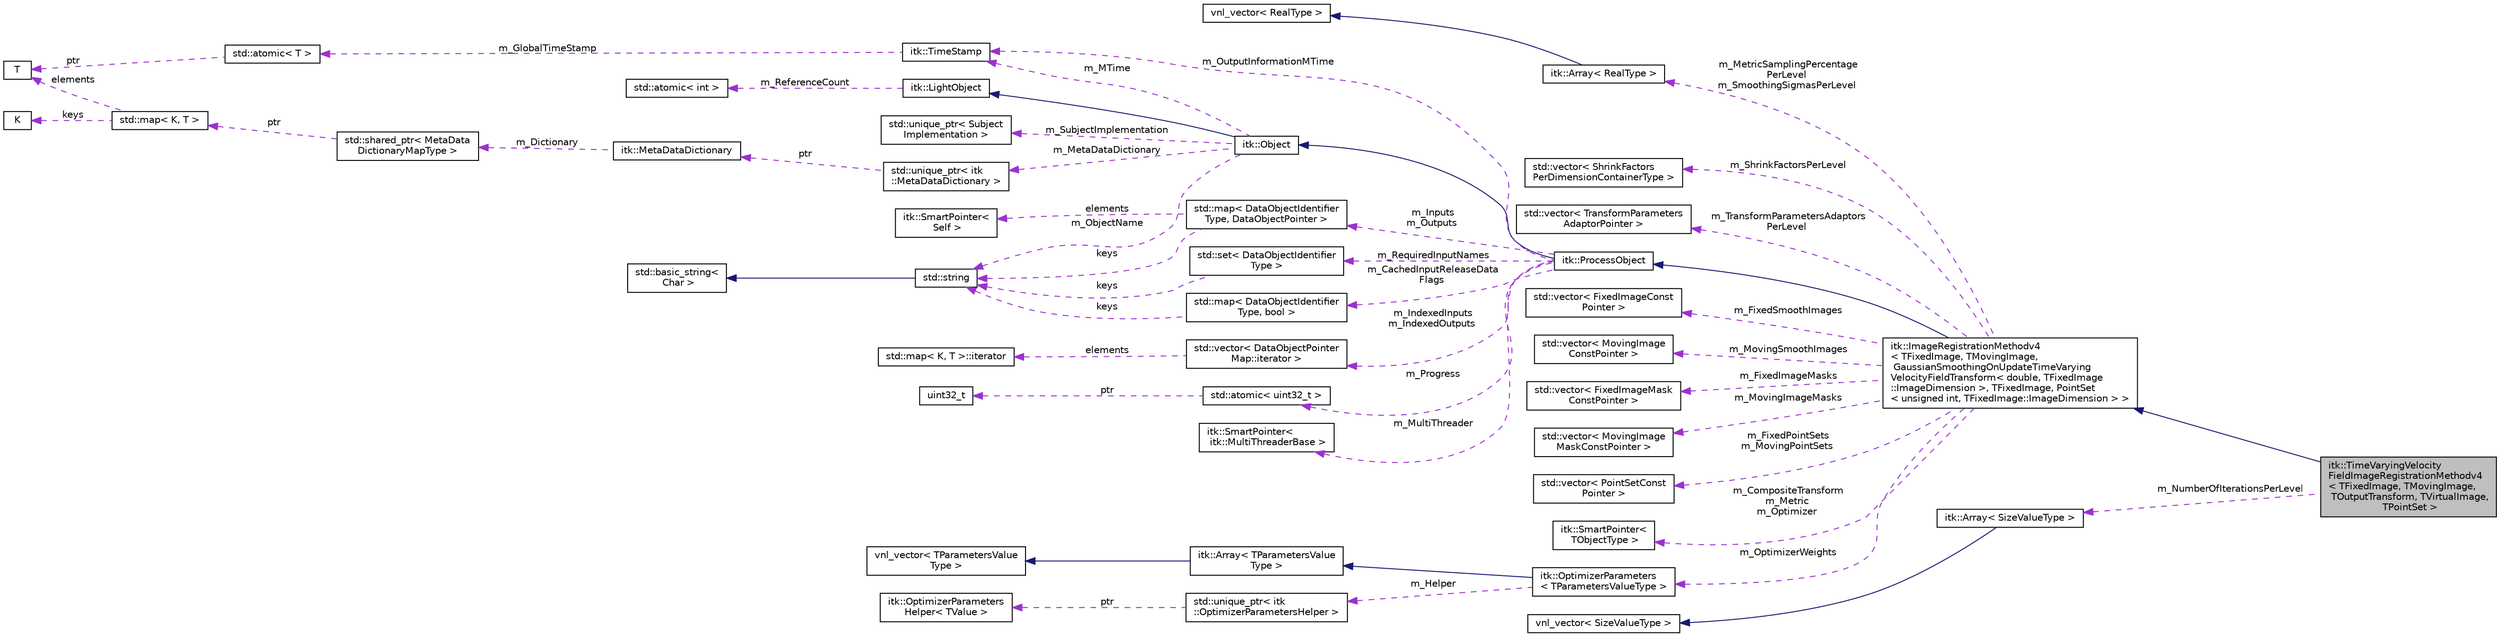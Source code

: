 digraph "itk::TimeVaryingVelocityFieldImageRegistrationMethodv4&lt; TFixedImage, TMovingImage, TOutputTransform, TVirtualImage, TPointSet &gt;"
{
 // LATEX_PDF_SIZE
  edge [fontname="Helvetica",fontsize="10",labelfontname="Helvetica",labelfontsize="10"];
  node [fontname="Helvetica",fontsize="10",shape=record];
  rankdir="LR";
  Node1 [label="itk::TimeVaryingVelocity\lFieldImageRegistrationMethodv4\l\< TFixedImage, TMovingImage,\l TOutputTransform, TVirtualImage,\l TPointSet \>",height=0.2,width=0.4,color="black", fillcolor="grey75", style="filled", fontcolor="black",tooltip="Interface method for the current registration framework using the time varying velocity field transfo..."];
  Node2 -> Node1 [dir="back",color="midnightblue",fontsize="10",style="solid",fontname="Helvetica"];
  Node2 [label="itk::ImageRegistrationMethodv4\l\< TFixedImage, TMovingImage,\l GaussianSmoothingOnUpdateTimeVarying\lVelocityFieldTransform\< double, TFixedImage\l::ImageDimension \>, TFixedImage, PointSet\l\< unsigned int, TFixedImage::ImageDimension \> \>",height=0.2,width=0.4,color="black", fillcolor="white", style="filled",URL="$classitk_1_1ImageRegistrationMethodv4.html",tooltip=" "];
  Node3 -> Node2 [dir="back",color="midnightblue",fontsize="10",style="solid",fontname="Helvetica"];
  Node3 [label="itk::ProcessObject",height=0.2,width=0.4,color="black", fillcolor="white", style="filled",URL="$classitk_1_1ProcessObject.html",tooltip="The base class for all process objects (source, filters, mappers) in the Insight data processing pipe..."];
  Node4 -> Node3 [dir="back",color="midnightblue",fontsize="10",style="solid",fontname="Helvetica"];
  Node4 [label="itk::Object",height=0.2,width=0.4,color="black", fillcolor="white", style="filled",URL="$classitk_1_1Object.html",tooltip="Base class for most ITK classes."];
  Node5 -> Node4 [dir="back",color="midnightblue",fontsize="10",style="solid",fontname="Helvetica"];
  Node5 [label="itk::LightObject",height=0.2,width=0.4,color="black", fillcolor="white", style="filled",URL="$classitk_1_1LightObject.html",tooltip="Light weight base class for most itk classes."];
  Node6 -> Node5 [dir="back",color="darkorchid3",fontsize="10",style="dashed",label=" m_ReferenceCount" ,fontname="Helvetica"];
  Node6 [label="std::atomic\< int \>",height=0.2,width=0.4,color="black", fillcolor="white", style="filled",tooltip=" "];
  Node7 -> Node4 [dir="back",color="darkorchid3",fontsize="10",style="dashed",label=" m_MTime" ,fontname="Helvetica"];
  Node7 [label="itk::TimeStamp",height=0.2,width=0.4,color="black", fillcolor="white", style="filled",URL="$classitk_1_1TimeStamp.html",tooltip="Generate a unique, increasing time value."];
  Node8 -> Node7 [dir="back",color="darkorchid3",fontsize="10",style="dashed",label=" m_GlobalTimeStamp" ,fontname="Helvetica"];
  Node8 [label="std::atomic\< T \>",height=0.2,width=0.4,color="black", fillcolor="white", style="filled",tooltip=" "];
  Node9 -> Node8 [dir="back",color="darkorchid3",fontsize="10",style="dashed",label=" ptr" ,fontname="Helvetica"];
  Node9 [label="T",height=0.2,width=0.4,color="black", fillcolor="white", style="filled",tooltip=" "];
  Node10 -> Node4 [dir="back",color="darkorchid3",fontsize="10",style="dashed",label=" m_SubjectImplementation" ,fontname="Helvetica"];
  Node10 [label="std::unique_ptr\< Subject\lImplementation \>",height=0.2,width=0.4,color="black", fillcolor="white", style="filled",tooltip=" "];
  Node11 -> Node4 [dir="back",color="darkorchid3",fontsize="10",style="dashed",label=" m_MetaDataDictionary" ,fontname="Helvetica"];
  Node11 [label="std::unique_ptr\< itk\l::MetaDataDictionary \>",height=0.2,width=0.4,color="black", fillcolor="white", style="filled",tooltip=" "];
  Node12 -> Node11 [dir="back",color="darkorchid3",fontsize="10",style="dashed",label=" ptr" ,fontname="Helvetica"];
  Node12 [label="itk::MetaDataDictionary",height=0.2,width=0.4,color="black", fillcolor="white", style="filled",URL="$classitk_1_1MetaDataDictionary.html",tooltip="Provides a mechanism for storing a collection of arbitrary data types."];
  Node13 -> Node12 [dir="back",color="darkorchid3",fontsize="10",style="dashed",label=" m_Dictionary" ,fontname="Helvetica"];
  Node13 [label="std::shared_ptr\< MetaData\lDictionaryMapType \>",height=0.2,width=0.4,color="black", fillcolor="white", style="filled",tooltip=" "];
  Node14 -> Node13 [dir="back",color="darkorchid3",fontsize="10",style="dashed",label=" ptr" ,fontname="Helvetica"];
  Node14 [label="std::map\< K, T \>",height=0.2,width=0.4,color="black", fillcolor="white", style="filled",tooltip=" "];
  Node15 -> Node14 [dir="back",color="darkorchid3",fontsize="10",style="dashed",label=" keys" ,fontname="Helvetica"];
  Node15 [label="K",height=0.2,width=0.4,color="black", fillcolor="white", style="filled",tooltip=" "];
  Node9 -> Node14 [dir="back",color="darkorchid3",fontsize="10",style="dashed",label=" elements" ,fontname="Helvetica"];
  Node16 -> Node4 [dir="back",color="darkorchid3",fontsize="10",style="dashed",label=" m_ObjectName" ,fontname="Helvetica"];
  Node16 [label="std::string",height=0.2,width=0.4,color="black", fillcolor="white", style="filled",tooltip=" "];
  Node17 -> Node16 [dir="back",color="midnightblue",fontsize="10",style="solid",fontname="Helvetica"];
  Node17 [label="std::basic_string\<\l Char \>",height=0.2,width=0.4,color="black", fillcolor="white", style="filled",tooltip=" "];
  Node7 -> Node3 [dir="back",color="darkorchid3",fontsize="10",style="dashed",label=" m_OutputInformationMTime" ,fontname="Helvetica"];
  Node18 -> Node3 [dir="back",color="darkorchid3",fontsize="10",style="dashed",label=" m_Inputs\nm_Outputs" ,fontname="Helvetica"];
  Node18 [label="std::map\< DataObjectIdentifier\lType, DataObjectPointer \>",height=0.2,width=0.4,color="black", fillcolor="white", style="filled",tooltip=" "];
  Node16 -> Node18 [dir="back",color="darkorchid3",fontsize="10",style="dashed",label=" keys" ,fontname="Helvetica"];
  Node19 -> Node18 [dir="back",color="darkorchid3",fontsize="10",style="dashed",label=" elements" ,fontname="Helvetica"];
  Node19 [label="itk::SmartPointer\<\l Self \>",height=0.2,width=0.4,color="black", fillcolor="white", style="filled",URL="$classitk_1_1SmartPointer.html",tooltip=" "];
  Node20 -> Node3 [dir="back",color="darkorchid3",fontsize="10",style="dashed",label=" m_IndexedInputs\nm_IndexedOutputs" ,fontname="Helvetica"];
  Node20 [label="std::vector\< DataObjectPointer\lMap::iterator \>",height=0.2,width=0.4,color="black", fillcolor="white", style="filled",tooltip=" "];
  Node21 -> Node20 [dir="back",color="darkorchid3",fontsize="10",style="dashed",label=" elements" ,fontname="Helvetica"];
  Node21 [label="std::map\< K, T \>::iterator",height=0.2,width=0.4,color="black", fillcolor="white", style="filled",tooltip=" "];
  Node22 -> Node3 [dir="back",color="darkorchid3",fontsize="10",style="dashed",label=" m_CachedInputReleaseData\lFlags" ,fontname="Helvetica"];
  Node22 [label="std::map\< DataObjectIdentifier\lType, bool \>",height=0.2,width=0.4,color="black", fillcolor="white", style="filled",tooltip=" "];
  Node16 -> Node22 [dir="back",color="darkorchid3",fontsize="10",style="dashed",label=" keys" ,fontname="Helvetica"];
  Node23 -> Node3 [dir="back",color="darkorchid3",fontsize="10",style="dashed",label=" m_RequiredInputNames" ,fontname="Helvetica"];
  Node23 [label="std::set\< DataObjectIdentifier\lType \>",height=0.2,width=0.4,color="black", fillcolor="white", style="filled",tooltip=" "];
  Node16 -> Node23 [dir="back",color="darkorchid3",fontsize="10",style="dashed",label=" keys" ,fontname="Helvetica"];
  Node24 -> Node3 [dir="back",color="darkorchid3",fontsize="10",style="dashed",label=" m_Progress" ,fontname="Helvetica"];
  Node24 [label="std::atomic\< uint32_t \>",height=0.2,width=0.4,color="black", fillcolor="white", style="filled",tooltip=" "];
  Node25 -> Node24 [dir="back",color="darkorchid3",fontsize="10",style="dashed",label=" ptr" ,fontname="Helvetica"];
  Node25 [label="uint32_t",height=0.2,width=0.4,color="black", fillcolor="white", style="filled",tooltip=" "];
  Node26 -> Node3 [dir="back",color="darkorchid3",fontsize="10",style="dashed",label=" m_MultiThreader" ,fontname="Helvetica"];
  Node26 [label="itk::SmartPointer\<\l itk::MultiThreaderBase \>",height=0.2,width=0.4,color="black", fillcolor="white", style="filled",URL="$classitk_1_1SmartPointer.html",tooltip=" "];
  Node27 -> Node2 [dir="back",color="darkorchid3",fontsize="10",style="dashed",label=" m_FixedSmoothImages" ,fontname="Helvetica"];
  Node27 [label="std::vector\< FixedImageConst\lPointer \>",height=0.2,width=0.4,color="black", fillcolor="white", style="filled",tooltip=" "];
  Node28 -> Node2 [dir="back",color="darkorchid3",fontsize="10",style="dashed",label=" m_MovingSmoothImages" ,fontname="Helvetica"];
  Node28 [label="std::vector\< MovingImage\lConstPointer \>",height=0.2,width=0.4,color="black", fillcolor="white", style="filled",tooltip=" "];
  Node29 -> Node2 [dir="back",color="darkorchid3",fontsize="10",style="dashed",label=" m_FixedImageMasks" ,fontname="Helvetica"];
  Node29 [label="std::vector\< FixedImageMask\lConstPointer \>",height=0.2,width=0.4,color="black", fillcolor="white", style="filled",tooltip=" "];
  Node30 -> Node2 [dir="back",color="darkorchid3",fontsize="10",style="dashed",label=" m_MovingImageMasks" ,fontname="Helvetica"];
  Node30 [label="std::vector\< MovingImage\lMaskConstPointer \>",height=0.2,width=0.4,color="black", fillcolor="white", style="filled",tooltip=" "];
  Node31 -> Node2 [dir="back",color="darkorchid3",fontsize="10",style="dashed",label=" m_FixedPointSets\nm_MovingPointSets" ,fontname="Helvetica"];
  Node31 [label="std::vector\< PointSetConst\lPointer \>",height=0.2,width=0.4,color="black", fillcolor="white", style="filled",tooltip=" "];
  Node32 -> Node2 [dir="back",color="darkorchid3",fontsize="10",style="dashed",label=" m_CompositeTransform\nm_Metric\nm_Optimizer" ,fontname="Helvetica"];
  Node32 [label="itk::SmartPointer\<\l TObjectType \>",height=0.2,width=0.4,color="black", fillcolor="white", style="filled",URL="$classitk_1_1SmartPointer.html",tooltip="Implements transparent reference counting."];
  Node33 -> Node2 [dir="back",color="darkorchid3",fontsize="10",style="dashed",label=" m_OptimizerWeights" ,fontname="Helvetica"];
  Node33 [label="itk::OptimizerParameters\l\< TParametersValueType \>",height=0.2,width=0.4,color="black", fillcolor="white", style="filled",URL="$classitk_1_1OptimizerParameters.html",tooltip="Class to hold and manage different parameter types used during optimization."];
  Node34 -> Node33 [dir="back",color="midnightblue",fontsize="10",style="solid",fontname="Helvetica"];
  Node34 [label="itk::Array\< TParametersValue\lType \>",height=0.2,width=0.4,color="black", fillcolor="white", style="filled",URL="$classitk_1_1Array.html",tooltip=" "];
  Node35 -> Node34 [dir="back",color="midnightblue",fontsize="10",style="solid",fontname="Helvetica"];
  Node35 [label="vnl_vector\< TParametersValue\lType \>",height=0.2,width=0.4,color="black", fillcolor="white", style="filled",tooltip=" "];
  Node36 -> Node33 [dir="back",color="darkorchid3",fontsize="10",style="dashed",label=" m_Helper" ,fontname="Helvetica"];
  Node36 [label="std::unique_ptr\< itk\l::OptimizerParametersHelper \>",height=0.2,width=0.4,color="black", fillcolor="white", style="filled",tooltip=" "];
  Node37 -> Node36 [dir="back",color="darkorchid3",fontsize="10",style="dashed",label=" ptr" ,fontname="Helvetica"];
  Node37 [label="itk::OptimizerParameters\lHelper\< TValue \>",height=0.2,width=0.4,color="black", fillcolor="white", style="filled",URL="$classitk_1_1OptimizerParametersHelper.html",tooltip="Basic helper class to manage parameter data as an Array type, the default type."];
  Node38 -> Node2 [dir="back",color="darkorchid3",fontsize="10",style="dashed",label=" m_MetricSamplingPercentage\lPerLevel\nm_SmoothingSigmasPerLevel" ,fontname="Helvetica"];
  Node38 [label="itk::Array\< RealType \>",height=0.2,width=0.4,color="black", fillcolor="white", style="filled",URL="$classitk_1_1Array.html",tooltip=" "];
  Node39 -> Node38 [dir="back",color="midnightblue",fontsize="10",style="solid",fontname="Helvetica"];
  Node39 [label="vnl_vector\< RealType  \>",height=0.2,width=0.4,color="black", fillcolor="white", style="filled",tooltip=" "];
  Node40 -> Node2 [dir="back",color="darkorchid3",fontsize="10",style="dashed",label=" m_ShrinkFactorsPerLevel" ,fontname="Helvetica"];
  Node40 [label="std::vector\< ShrinkFactors\lPerDimensionContainerType \>",height=0.2,width=0.4,color="black", fillcolor="white", style="filled",tooltip=" "];
  Node41 -> Node2 [dir="back",color="darkorchid3",fontsize="10",style="dashed",label=" m_TransformParametersAdaptors\lPerLevel" ,fontname="Helvetica"];
  Node41 [label="std::vector\< TransformParameters\lAdaptorPointer \>",height=0.2,width=0.4,color="black", fillcolor="white", style="filled",tooltip=" "];
  Node42 -> Node1 [dir="back",color="darkorchid3",fontsize="10",style="dashed",label=" m_NumberOfIterationsPerLevel" ,fontname="Helvetica"];
  Node42 [label="itk::Array\< SizeValueType \>",height=0.2,width=0.4,color="black", fillcolor="white", style="filled",URL="$classitk_1_1Array.html",tooltip=" "];
  Node43 -> Node42 [dir="back",color="midnightblue",fontsize="10",style="solid",fontname="Helvetica"];
  Node43 [label="vnl_vector\< SizeValueType \>",height=0.2,width=0.4,color="black", fillcolor="white", style="filled",tooltip=" "];
}
